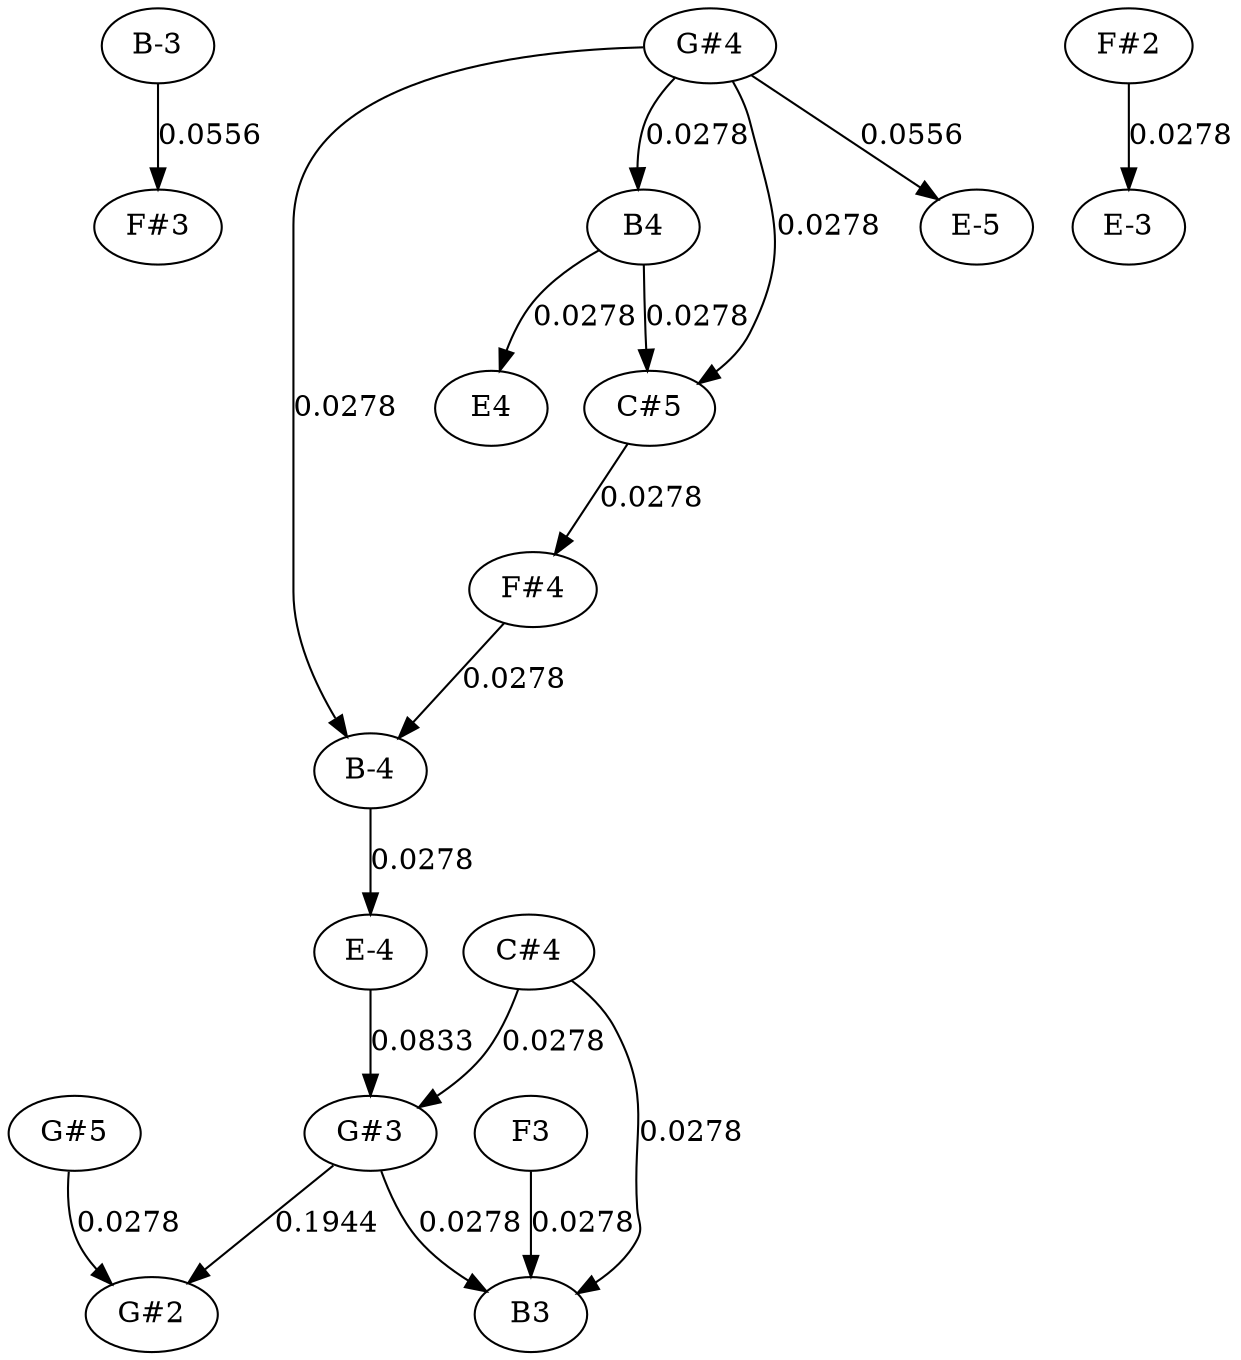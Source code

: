 strict graph {
	graph [bb="0,0,518.61,666"];
	node [label="\N"];
	edge [arrowtype=normal,
		dir=forward
	];
	"B-3"	 [height="0.5",
		pos="69.111,648",
		width="0.75"];
	"F#3"	 [height="0.5",
		pos="69.111,558",
		width="0.75"];
	"B-3" -- "F#3"	 [label="0.0556",
		lp="88.361,603",
		pos="e,69.111,576.05 69.111,629.61 69.111,617.24 69.111,600.37 69.111,586.22"];
	"B-4"	 [height="0.5",
		pos="152.11,288",
		width="0.75"];
	"E-4"	 [height="0.5",
		pos="152.11,198",
		width="0.75"];
	"B-4" -- "E-4"	 [label="0.0278",
		lp="171.36,243",
		pos="e,152.11,216.05 152.11,269.61 152.11,257.24 152.11,240.37 152.11,226.22"];
	"G#3"	 [height="0.5",
		pos="152.11,108",
		width="0.75927"];
	"E-4" -- "G#3"	 [label="0.0833",
		lp="171.36,153",
		pos="e,152.11,126.05 152.11,179.61 152.11,167.24 152.11,150.37 152.11,136.22"];
	"G#2"	 [height="0.5",
		pos="234.11,18",
		width="0.75927"];
	"G#3" -- "G#2"	 [label="0.1944",
		lp="220.36,63",
		pos="e,220.41,33.708 166.02,92.072 179.06,78.081 198.71,56.992 213.55,41.061"];
	B3	 [height="0.5",
		pos="79.111,18",
		width="0.75"];
	"G#3" -- B3	 [label="0.0278",
		lp="152.36,63",
		pos="e,96.488,32.289 143.72,90.864 137.63,79.909 128.8,65.398 119.11,54 114.72,48.832 109.55,43.747 104.42,39.122"];
	B4	 [height="0.5",
		pos="261.11,558",
		width="0.75"];
	E4	 [height="0.5",
		pos="208.11,468",
		width="0.75"];
	B4 -- E4	 [label="0.0278",
		lp="245.36,513",
		pos="e,211.58,486.12 244.54,543.72 237.89,537.69 230.63,530.09 225.61,522 220.69,514.07 216.99,504.61 214.3,495.88"];
	"C#5"	 [height="0.5",
		pos="280.11,468",
		width="0.75187"];
	B4 -- "C#5"	 [label="0.0278",
		lp="291.36,513",
		pos="e,275.81,486.06 264.33,539.78 266.32,529.39 268.99,515.91 271.61,504 272.2,501.34 272.83,498.58 273.47,495.82"];
	"F#4"	 [height="0.5",
		pos="204.11,378",
		width="0.75"];
	"C#5" -- "F#4"	 [label="0.0278",
		lp="268.36,423",
		pos="e,217.07,394 267.22,452.07 255.32,438.29 237.47,417.63 223.79,401.78"];
	"F#4" -- "B-4"	 [label="0.0278",
		lp="202.36,333",
		pos="e,161.59,305.04 194.57,360.86 186.8,347.71 175.7,328.92 166.8,313.86"];
	"C#4"	 [height="0.5",
		pos="37.111,198",
		width="0.75187"];
	"C#4" -- B3	 [label="0.0278",
		lp="24.361,108",
		pos="e,59.604,30.84 25.631,181.38 11.563,160.2 -8.8437,121.41 4.611,90 14.077,67.903 34.172,49.421 51.108,36.858"];
	"C#4" -- "G#3"	 [label="0.0278",
		lp="124.36,153",
		pos="e,134.86,122.2 54.577,183.63 73.77,168.95 104.78,145.22 126.67,128.47"];
	"F#2"	 [height="0.5",
		pos="480.11,648",
		width="0.75"];
	"E-3"	 [height="0.5",
		pos="480.11,558",
		width="0.75"];
	"F#2" -- "E-3"	 [label="0.0278",
		lp="499.36,603",
		pos="e,480.11,576.05 480.11,629.61 480.11,617.24 480.11,600.37 480.11,586.22"];
	F3	 [height="0.5",
		pos="79.111,108",
		width="0.75"];
	F3 -- B3	 [label="0.0278",
		lp="98.361,63",
		pos="e,79.111,36.05 79.111,89.614 79.111,77.24 79.111,60.369 79.111,46.22"];
	"G#4"	 [height="0.5",
		pos="296.11,648",
		width="0.75927"];
	"E-5"	 [height="0.5",
		pos="408.11,558",
		width="0.75"];
	"G#4" -- "E-5"	 [label="0.0556",
		lp="382.36,603",
		pos="e,391.31,572.2 313.12,633.63 331.81,618.95 362.01,595.22 383.33,578.47"];
	"G#4" -- "C#5"	 [label="0.0278",
		lp="339.36,558",
		pos="e,295.91,482.77 304.14,630.66 306.56,624.9 308.9,618.3 310.11,612 319.19,564.87 326.76,549.02 310.11,504 308.36,499.28 305.66,494.76\
 302.58,490.63"];
	"G#4" -- B4	 [label="0.0278",
		lp="291.36,603",
		pos="e,262.7,576.24 283.4,631.8 279.07,625.93 274.58,618.96 271.61,612 268.2,603.99 265.88,594.82 264.31,586.39"];
	"G#4" -- "B-4"	 [label="0.0278",
		lp="143.36,468",
		pos="e,143.56,305.38 268.86,645.29 220.36,640.61 124.11,623.23 124.11,559 124.11,559 124.11,559 124.11,377 124.11,355.29 131.95,331.92\
 139.33,314.73"];
	"G#5"	 [height="0.5",
		pos="265.11,108",
		width="0.75927"];
	"G#5" -- "G#2"	 [label="0.0278",
		lp="272.36,63",
		pos="e,239.96,35.617 259.13,90.033 254.65,77.291 248.42,59.61 243.3,45.076"];
}
